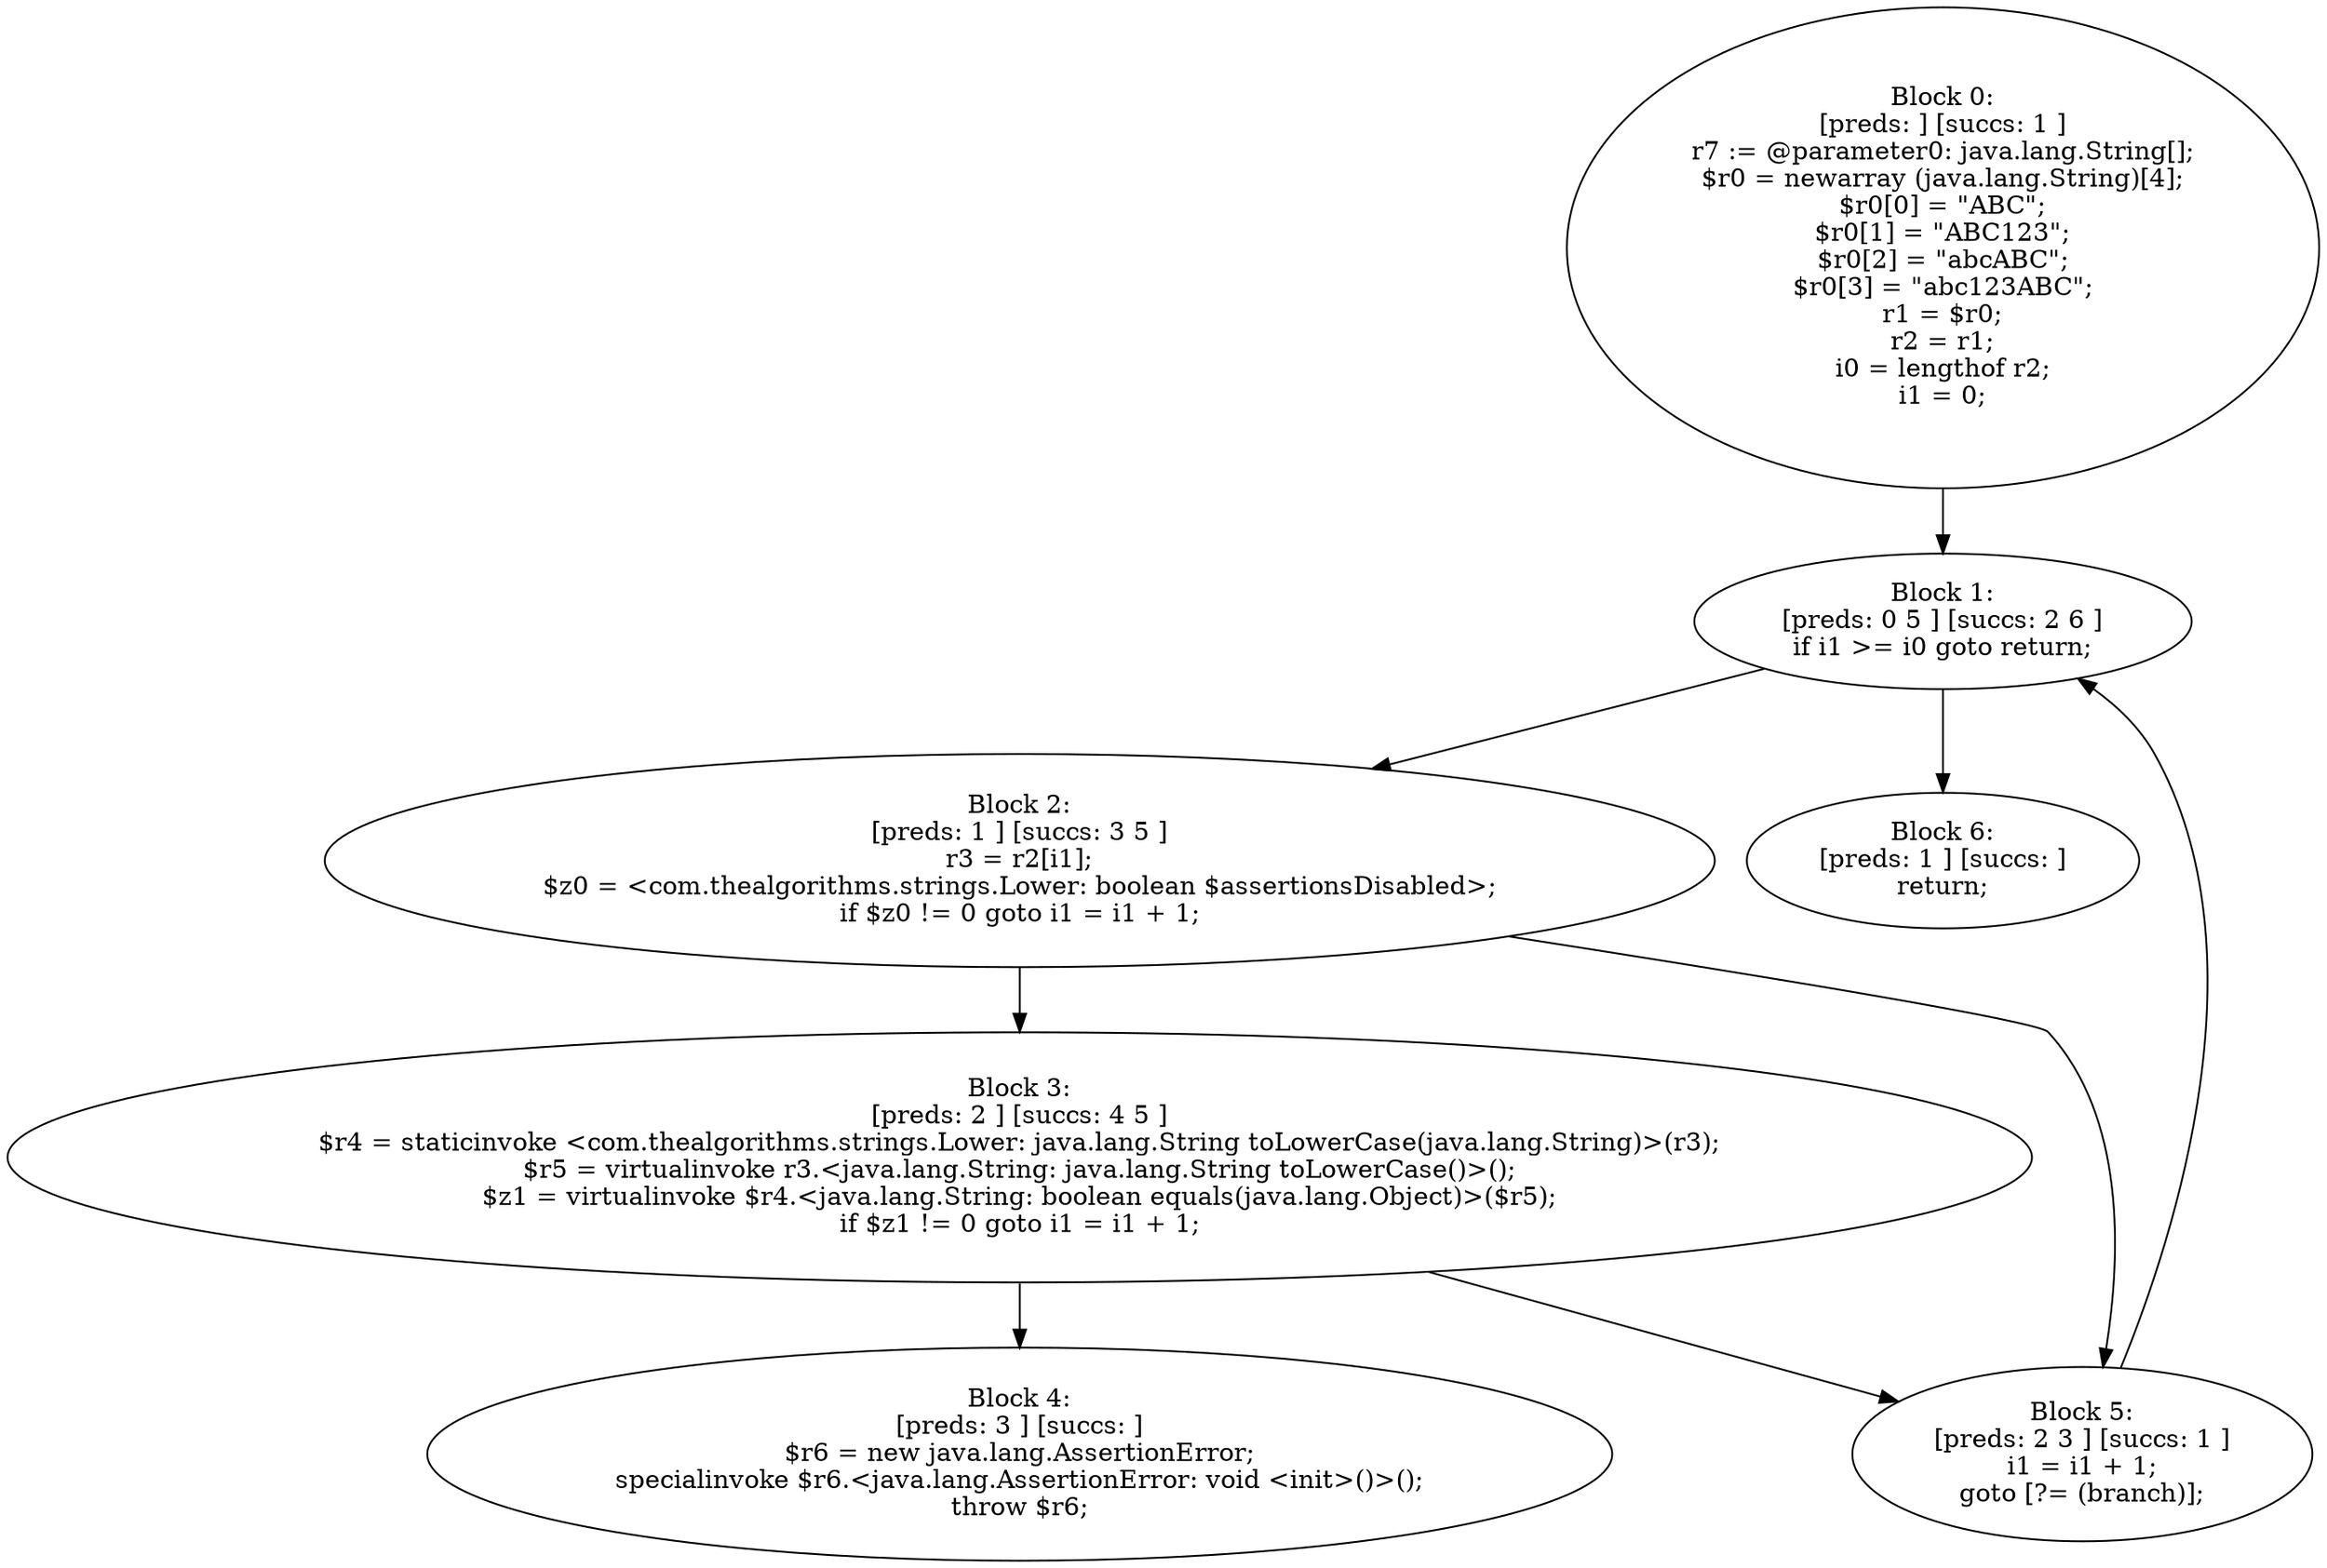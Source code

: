 digraph "unitGraph" {
    "Block 0:
[preds: ] [succs: 1 ]
r7 := @parameter0: java.lang.String[];
$r0 = newarray (java.lang.String)[4];
$r0[0] = \"ABC\";
$r0[1] = \"ABC123\";
$r0[2] = \"abcABC\";
$r0[3] = \"abc123ABC\";
r1 = $r0;
r2 = r1;
i0 = lengthof r2;
i1 = 0;
"
    "Block 1:
[preds: 0 5 ] [succs: 2 6 ]
if i1 >= i0 goto return;
"
    "Block 2:
[preds: 1 ] [succs: 3 5 ]
r3 = r2[i1];
$z0 = <com.thealgorithms.strings.Lower: boolean $assertionsDisabled>;
if $z0 != 0 goto i1 = i1 + 1;
"
    "Block 3:
[preds: 2 ] [succs: 4 5 ]
$r4 = staticinvoke <com.thealgorithms.strings.Lower: java.lang.String toLowerCase(java.lang.String)>(r3);
$r5 = virtualinvoke r3.<java.lang.String: java.lang.String toLowerCase()>();
$z1 = virtualinvoke $r4.<java.lang.String: boolean equals(java.lang.Object)>($r5);
if $z1 != 0 goto i1 = i1 + 1;
"
    "Block 4:
[preds: 3 ] [succs: ]
$r6 = new java.lang.AssertionError;
specialinvoke $r6.<java.lang.AssertionError: void <init>()>();
throw $r6;
"
    "Block 5:
[preds: 2 3 ] [succs: 1 ]
i1 = i1 + 1;
goto [?= (branch)];
"
    "Block 6:
[preds: 1 ] [succs: ]
return;
"
    "Block 0:
[preds: ] [succs: 1 ]
r7 := @parameter0: java.lang.String[];
$r0 = newarray (java.lang.String)[4];
$r0[0] = \"ABC\";
$r0[1] = \"ABC123\";
$r0[2] = \"abcABC\";
$r0[3] = \"abc123ABC\";
r1 = $r0;
r2 = r1;
i0 = lengthof r2;
i1 = 0;
"->"Block 1:
[preds: 0 5 ] [succs: 2 6 ]
if i1 >= i0 goto return;
";
    "Block 1:
[preds: 0 5 ] [succs: 2 6 ]
if i1 >= i0 goto return;
"->"Block 2:
[preds: 1 ] [succs: 3 5 ]
r3 = r2[i1];
$z0 = <com.thealgorithms.strings.Lower: boolean $assertionsDisabled>;
if $z0 != 0 goto i1 = i1 + 1;
";
    "Block 1:
[preds: 0 5 ] [succs: 2 6 ]
if i1 >= i0 goto return;
"->"Block 6:
[preds: 1 ] [succs: ]
return;
";
    "Block 2:
[preds: 1 ] [succs: 3 5 ]
r3 = r2[i1];
$z0 = <com.thealgorithms.strings.Lower: boolean $assertionsDisabled>;
if $z0 != 0 goto i1 = i1 + 1;
"->"Block 3:
[preds: 2 ] [succs: 4 5 ]
$r4 = staticinvoke <com.thealgorithms.strings.Lower: java.lang.String toLowerCase(java.lang.String)>(r3);
$r5 = virtualinvoke r3.<java.lang.String: java.lang.String toLowerCase()>();
$z1 = virtualinvoke $r4.<java.lang.String: boolean equals(java.lang.Object)>($r5);
if $z1 != 0 goto i1 = i1 + 1;
";
    "Block 2:
[preds: 1 ] [succs: 3 5 ]
r3 = r2[i1];
$z0 = <com.thealgorithms.strings.Lower: boolean $assertionsDisabled>;
if $z0 != 0 goto i1 = i1 + 1;
"->"Block 5:
[preds: 2 3 ] [succs: 1 ]
i1 = i1 + 1;
goto [?= (branch)];
";
    "Block 3:
[preds: 2 ] [succs: 4 5 ]
$r4 = staticinvoke <com.thealgorithms.strings.Lower: java.lang.String toLowerCase(java.lang.String)>(r3);
$r5 = virtualinvoke r3.<java.lang.String: java.lang.String toLowerCase()>();
$z1 = virtualinvoke $r4.<java.lang.String: boolean equals(java.lang.Object)>($r5);
if $z1 != 0 goto i1 = i1 + 1;
"->"Block 4:
[preds: 3 ] [succs: ]
$r6 = new java.lang.AssertionError;
specialinvoke $r6.<java.lang.AssertionError: void <init>()>();
throw $r6;
";
    "Block 3:
[preds: 2 ] [succs: 4 5 ]
$r4 = staticinvoke <com.thealgorithms.strings.Lower: java.lang.String toLowerCase(java.lang.String)>(r3);
$r5 = virtualinvoke r3.<java.lang.String: java.lang.String toLowerCase()>();
$z1 = virtualinvoke $r4.<java.lang.String: boolean equals(java.lang.Object)>($r5);
if $z1 != 0 goto i1 = i1 + 1;
"->"Block 5:
[preds: 2 3 ] [succs: 1 ]
i1 = i1 + 1;
goto [?= (branch)];
";
    "Block 5:
[preds: 2 3 ] [succs: 1 ]
i1 = i1 + 1;
goto [?= (branch)];
"->"Block 1:
[preds: 0 5 ] [succs: 2 6 ]
if i1 >= i0 goto return;
";
}
